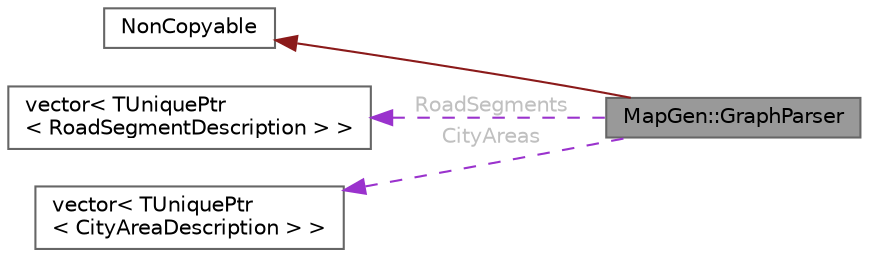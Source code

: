 digraph "MapGen::GraphParser"
{
 // INTERACTIVE_SVG=YES
 // LATEX_PDF_SIZE
  bgcolor="transparent";
  edge [fontname=Helvetica,fontsize=10,labelfontname=Helvetica,labelfontsize=10];
  node [fontname=Helvetica,fontsize=10,shape=box,height=0.2,width=0.4];
  rankdir="LR";
  Node1 [id="Node000001",label="MapGen::GraphParser",height=0.2,width=0.4,color="gray40", fillcolor="grey60", style="filled", fontcolor="black",tooltip=" "];
  Node2 -> Node1 [id="edge1_Node000001_Node000002",dir="back",color="firebrick4",style="solid",tooltip=" "];
  Node2 [id="Node000002",label="NonCopyable",height=0.2,width=0.4,color="gray40", fillcolor="white", style="filled",URL="$dc/d3c/classNonCopyable.html",tooltip=" "];
  Node3 -> Node1 [id="edge2_Node000001_Node000003",dir="back",color="darkorchid3",style="dashed",tooltip=" ",label=" RoadSegments",fontcolor="grey" ];
  Node3 [id="Node000003",label="vector\< TUniquePtr\l\< RoadSegmentDescription \> \>",height=0.2,width=0.4,color="gray40", fillcolor="white", style="filled",tooltip=" "];
  Node4 -> Node1 [id="edge3_Node000001_Node000004",dir="back",color="darkorchid3",style="dashed",tooltip=" ",label=" CityAreas",fontcolor="grey" ];
  Node4 [id="Node000004",label="vector\< TUniquePtr\l\< CityAreaDescription \> \>",height=0.2,width=0.4,color="gray40", fillcolor="white", style="filled",tooltip=" "];
}
